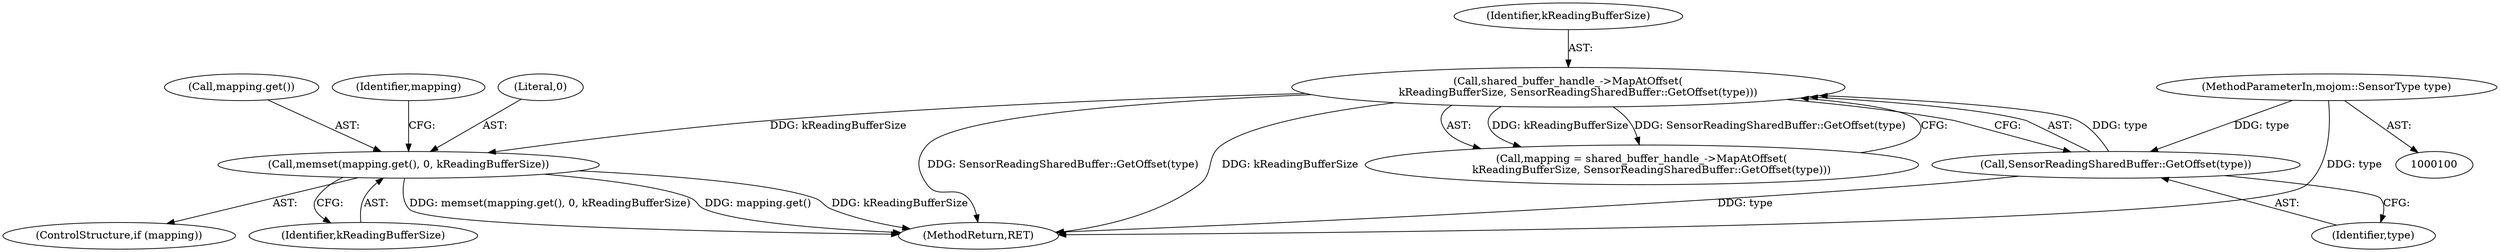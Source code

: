 digraph "1_Chrome_c0c8978849ac57e4ecd613ddc8ff7852a2054734_22@API" {
"1000112" [label="(Call,memset(mapping.get(), 0, kReadingBufferSize))"];
"1000106" [label="(Call,shared_buffer_handle_->MapAtOffset(\n      kReadingBufferSize, SensorReadingSharedBuffer::GetOffset(type)))"];
"1000108" [label="(Call,SensorReadingSharedBuffer::GetOffset(type))"];
"1000101" [label="(MethodParameterIn,mojom::SensorType type)"];
"1000110" [label="(ControlStructure,if (mapping))"];
"1000113" [label="(Call,mapping.get())"];
"1000109" [label="(Identifier,type)"];
"1000115" [label="(Identifier,kReadingBufferSize)"];
"1000117" [label="(Identifier,mapping)"];
"1000108" [label="(Call,SensorReadingSharedBuffer::GetOffset(type))"];
"1000104" [label="(Call,mapping = shared_buffer_handle_->MapAtOffset(\n      kReadingBufferSize, SensorReadingSharedBuffer::GetOffset(type)))"];
"1000106" [label="(Call,shared_buffer_handle_->MapAtOffset(\n      kReadingBufferSize, SensorReadingSharedBuffer::GetOffset(type)))"];
"1000112" [label="(Call,memset(mapping.get(), 0, kReadingBufferSize))"];
"1000101" [label="(MethodParameterIn,mojom::SensorType type)"];
"1000114" [label="(Literal,0)"];
"1000118" [label="(MethodReturn,RET)"];
"1000107" [label="(Identifier,kReadingBufferSize)"];
"1000112" -> "1000110"  [label="AST: "];
"1000112" -> "1000115"  [label="CFG: "];
"1000113" -> "1000112"  [label="AST: "];
"1000114" -> "1000112"  [label="AST: "];
"1000115" -> "1000112"  [label="AST: "];
"1000117" -> "1000112"  [label="CFG: "];
"1000112" -> "1000118"  [label="DDG: kReadingBufferSize"];
"1000112" -> "1000118"  [label="DDG: memset(mapping.get(), 0, kReadingBufferSize)"];
"1000112" -> "1000118"  [label="DDG: mapping.get()"];
"1000106" -> "1000112"  [label="DDG: kReadingBufferSize"];
"1000106" -> "1000104"  [label="AST: "];
"1000106" -> "1000108"  [label="CFG: "];
"1000107" -> "1000106"  [label="AST: "];
"1000108" -> "1000106"  [label="AST: "];
"1000104" -> "1000106"  [label="CFG: "];
"1000106" -> "1000118"  [label="DDG: SensorReadingSharedBuffer::GetOffset(type)"];
"1000106" -> "1000118"  [label="DDG: kReadingBufferSize"];
"1000106" -> "1000104"  [label="DDG: kReadingBufferSize"];
"1000106" -> "1000104"  [label="DDG: SensorReadingSharedBuffer::GetOffset(type)"];
"1000108" -> "1000106"  [label="DDG: type"];
"1000108" -> "1000109"  [label="CFG: "];
"1000109" -> "1000108"  [label="AST: "];
"1000108" -> "1000118"  [label="DDG: type"];
"1000101" -> "1000108"  [label="DDG: type"];
"1000101" -> "1000100"  [label="AST: "];
"1000101" -> "1000118"  [label="DDG: type"];
}
